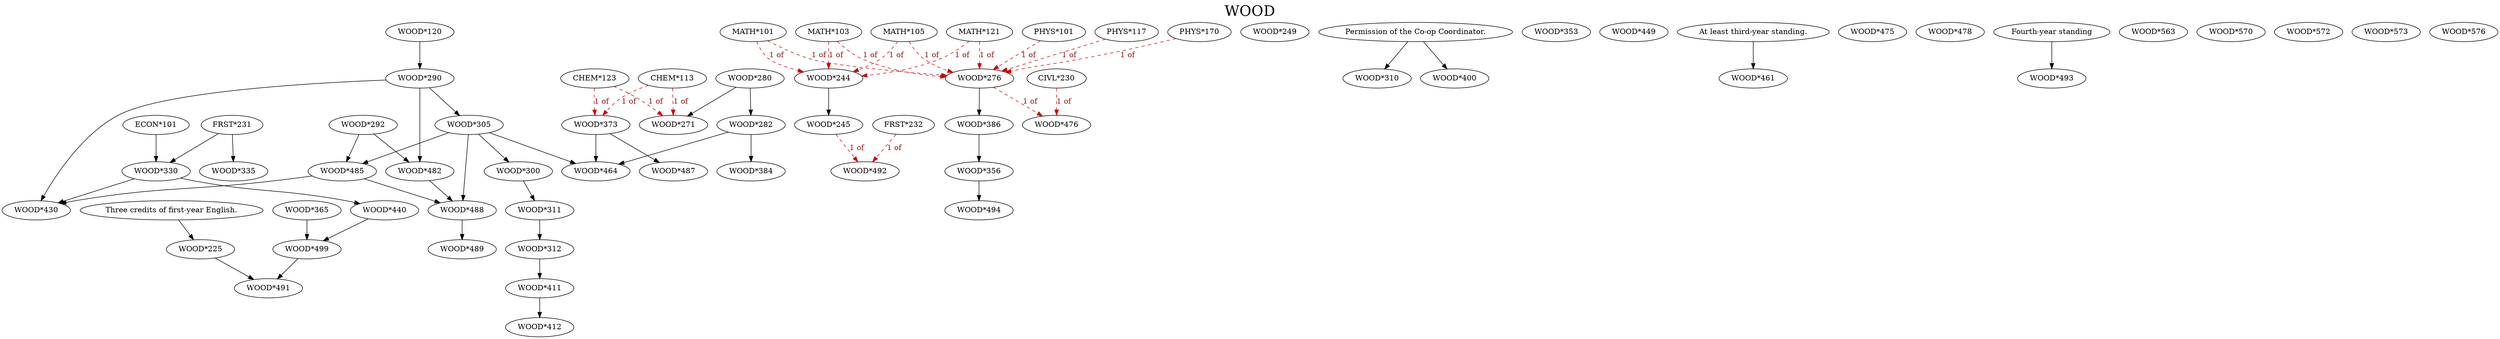 digraph WOOD {
labelloc = "t";
label = "WOOD"
fontsize = 27;
"WOOD*120"
"Three credits of first-year English." -> "WOOD*225" [style=solid]
"MATH*101" -> "WOOD*244" [style=dashed] [label="1 of", fontcolor=firebrick4] [color=red3]
"MATH*103" -> "WOOD*244" [style=dashed] [label="1 of", fontcolor=firebrick4] [color=red3]
"MATH*105" -> "WOOD*244" [style=dashed] [label="1 of", fontcolor=firebrick4] [color=red3]
"MATH*121" -> "WOOD*244" [style=dashed] [label="1 of", fontcolor=firebrick4] [color=red3]
"WOOD*244" -> "WOOD*245" [style=solid]
"WOOD*249"
"WOOD*280" -> "WOOD*271" [style=solid]
"CHEM*113" -> "WOOD*271" [style=dashed] [label="1 of", fontcolor=firebrick4] [color=red3]
"CHEM*123" -> "WOOD*271" [style=dashed] [label="1 of", fontcolor=firebrick4] [color=red3]
"PHYS*101" -> "WOOD*276" [style=dashed] [label="1 of", fontcolor=firebrick4] [color=red3]
"PHYS*117" -> "WOOD*276" [style=dashed] [label="1 of", fontcolor=firebrick4] [color=red3]
"PHYS*170" -> "WOOD*276" [style=dashed] [label="1 of", fontcolor=firebrick4] [color=red3]
"MATH*101" -> "WOOD*276" [style=dashed] [label="1 of", fontcolor=firebrick4] [color=red3]
"MATH*103" -> "WOOD*276" [style=dashed] [label="1 of", fontcolor=firebrick4] [color=red3]
"MATH*105" -> "WOOD*276" [style=dashed] [label="1 of", fontcolor=firebrick4] [color=red3]
"MATH*121" -> "WOOD*276" [style=dashed] [label="1 of", fontcolor=firebrick4] [color=red3]
"WOOD*280" -> "WOOD*282" [style=solid]
"WOOD*120" -> "WOOD*290" [style=solid]
"WOOD*292"
"WOOD*305" -> "WOOD*300" [style=solid]
"WOOD*290" -> "WOOD*305" [style=solid]
"Permission of the Co-op Coordinator." -> "WOOD*310" [style=solid]
"WOOD*300" -> "WOOD*311" [style=solid]
"WOOD*311" -> "WOOD*312" [style=solid]
"ECON*101" -> "WOOD*330"
"FRST*231" -> "WOOD*330"
"FRST*231" -> "WOOD*335" [style=solid]
"WOOD*353"
"WOOD*386" -> "WOOD*356" [style=solid]
"WOOD*365"
"CHEM*113" -> "WOOD*373" [style=dashed] [label="1 of", fontcolor=firebrick4] [color=red3]
"CHEM*123" -> "WOOD*373" [style=dashed] [label="1 of", fontcolor=firebrick4] [color=red3]
"WOOD*282" -> "WOOD*384" [style=solid]
"WOOD*276" -> "WOOD*386" [style=solid]
"Permission of the Co-op Coordinator." -> "WOOD*400" [style=solid]
"WOOD*312" -> "WOOD*411" [style=solid]
"WOOD*411" -> "WOOD*412" [style=solid]
"WOOD*290" -> "WOOD*430"
"WOOD*330" -> "WOOD*430"
"WOOD*485" -> "WOOD*430"
"WOOD*330" -> "WOOD*440" [style=solid]
"WOOD*449"
"At least third-year standing." -> "WOOD*461" [style=solid]
"WOOD*282" -> "WOOD*464"
"WOOD*305" -> "WOOD*464"
"WOOD*373" -> "WOOD*464"
"WOOD*475"
"WOOD*276" -> "WOOD*476" [style=dashed] [label="1 of", fontcolor=firebrick4] [color=red3]
"CIVL*230" -> "WOOD*476" [style=dashed] [label="1 of", fontcolor=firebrick4] [color=red3]
"WOOD*478"
"WOOD*290" -> "WOOD*482"
"WOOD*292" -> "WOOD*482"
"WOOD*292" -> "WOOD*485"
"WOOD*305" -> "WOOD*485"
"WOOD*373" -> "WOOD*487" [style=solid]
"WOOD*305" -> "WOOD*488"
"WOOD*482" -> "WOOD*488"
"WOOD*485" -> "WOOD*488"
"WOOD*488" -> "WOOD*489" [style=solid]
"WOOD*225" -> "WOOD*491"
"WOOD*499" -> "WOOD*491"
"FRST*232" -> "WOOD*492" [style=dashed] [label="1 of", fontcolor=firebrick4] [color=red3]
"WOOD*245" -> "WOOD*492" [style=dashed] [label="1 of", fontcolor=firebrick4] [color=red3]
"Fourth-year standing" -> "WOOD*493" [style=solid]
"WOOD*356" -> "WOOD*494" [style=solid]
"WOOD*365" -> "WOOD*499"
"WOOD*440" -> "WOOD*499"
"WOOD*563"
"WOOD*570"
"WOOD*572"
"WOOD*573"
"WOOD*576"
}
